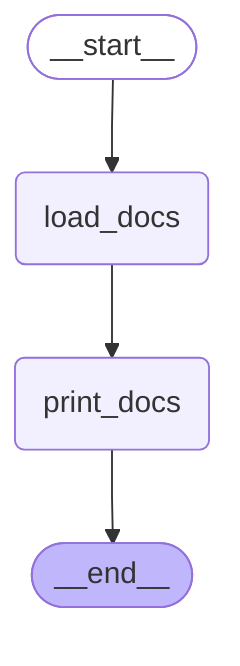 %%{init: {'flowchart': {'curve': 'linear'}}}%%
graph TD;
	__start__([<p>__start__</p>]):::first
	load_docs(load_docs)
	print_docs(print_docs)
	__end__([<p>__end__</p>]):::last
	__start__ --> load_docs;
	load_docs --> print_docs;
	print_docs --> __end__;
	classDef default fill:#f2f0ff,line-height:1.2
	classDef first fill-opacity:0
	classDef last fill:#bfb6fc